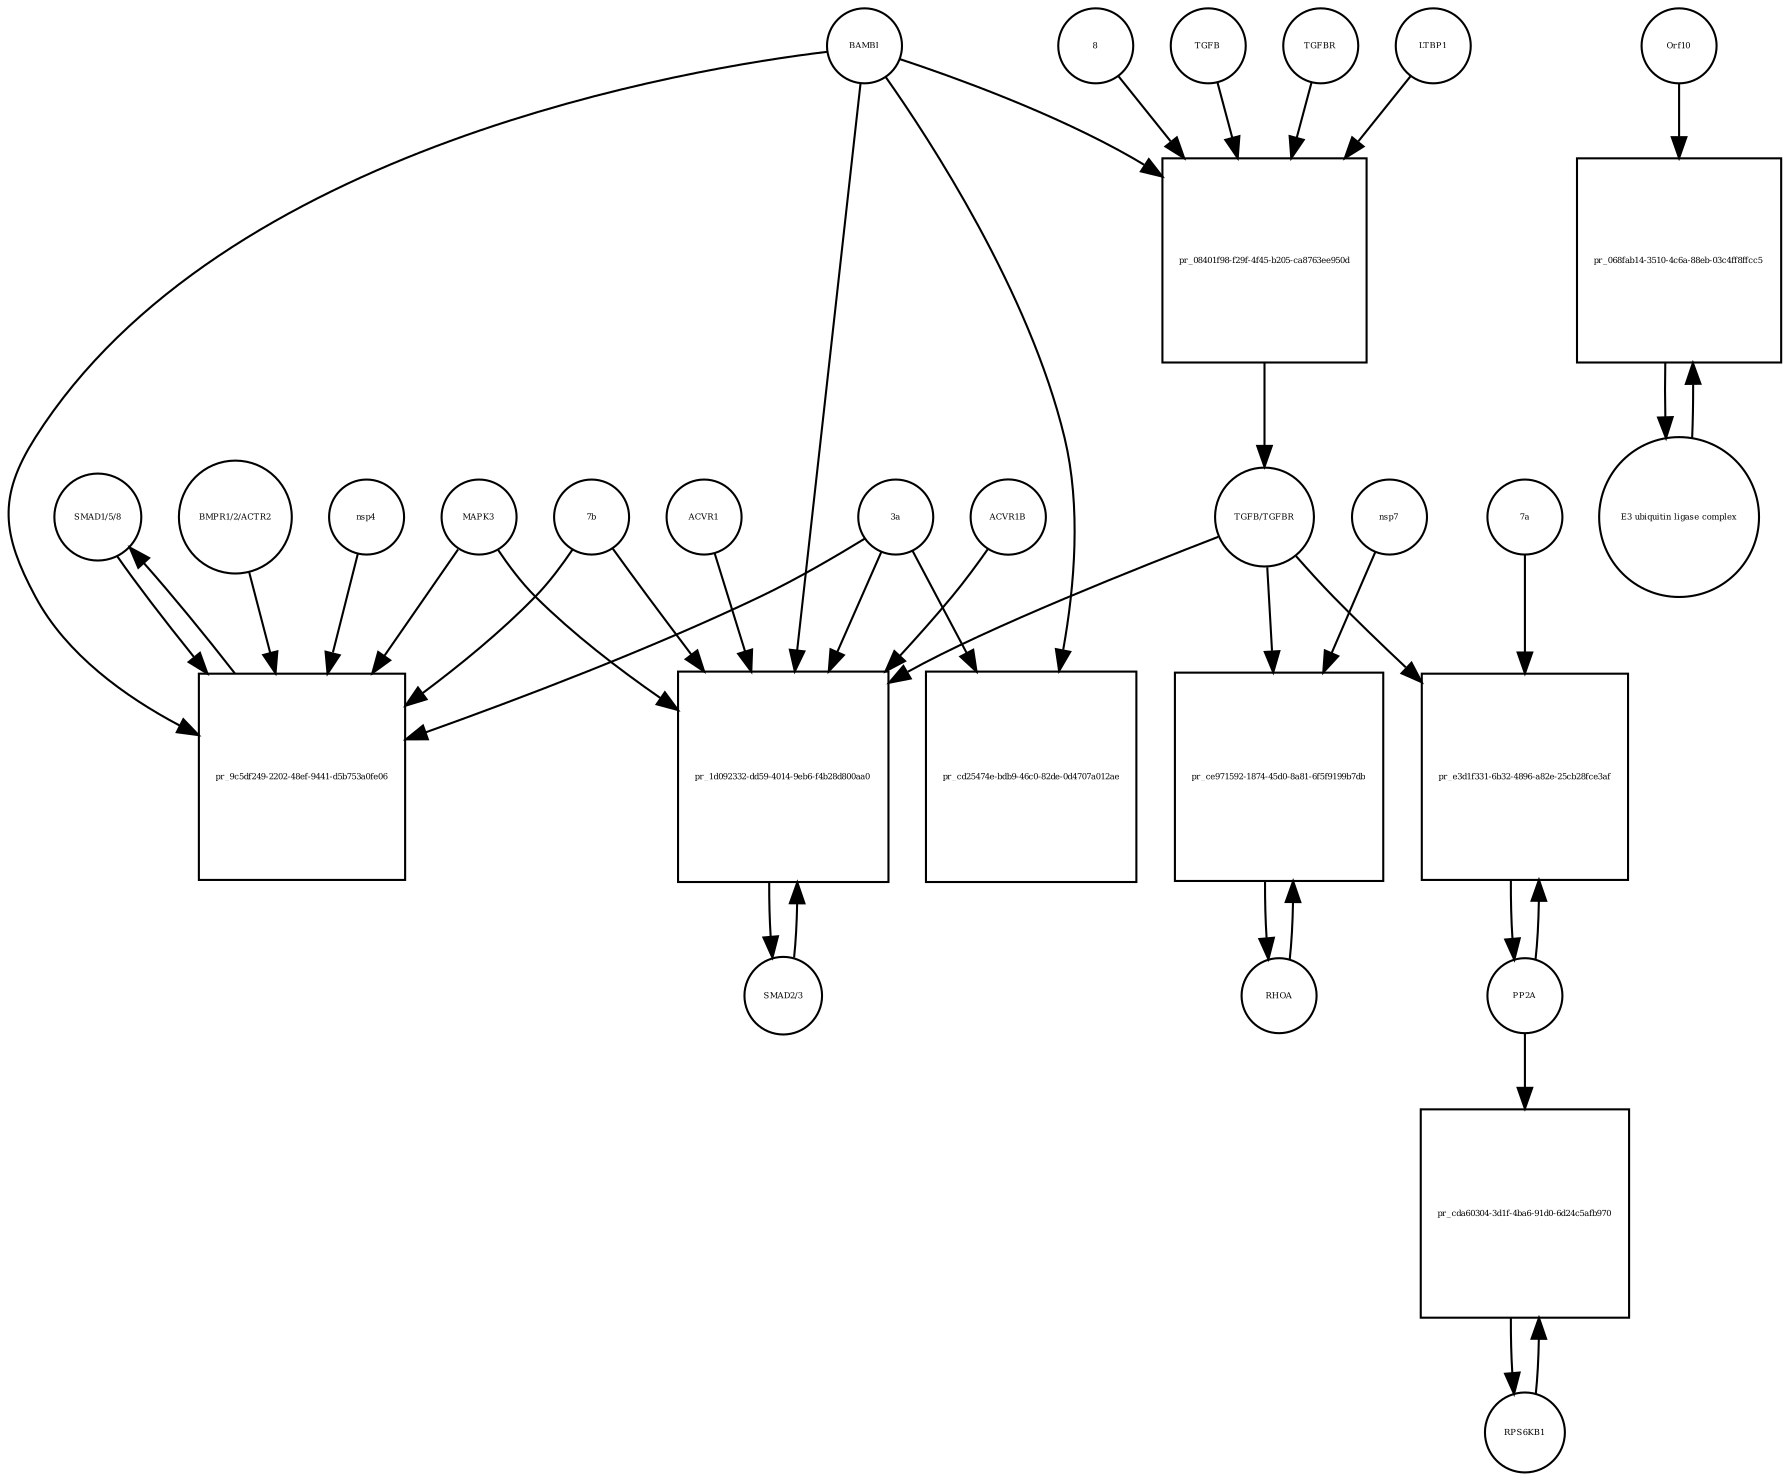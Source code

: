 strict digraph  {
"SMAD1/5/8" [annotation="", bipartite=0, cls=complex, fontsize=4, label="SMAD1/5/8", shape=circle];
"pr_9c5df249-2202-48ef-9441-d5b753a0fe06" [annotation="", bipartite=1, cls=process, fontsize=4, label="pr_9c5df249-2202-48ef-9441-d5b753a0fe06", shape=square];
BAMBI [annotation="", bipartite=0, cls=macromolecule, fontsize=4, label=BAMBI, shape=circle];
"BMPR1/2/ACTR2" [annotation="", bipartite=0, cls=complex, fontsize=4, label="BMPR1/2/ACTR2", shape=circle];
MAPK3 [annotation="", bipartite=0, cls=macromolecule, fontsize=4, label=MAPK3, shape=circle];
"3a" [annotation="", bipartite=0, cls=macromolecule, fontsize=4, label="3a", shape=circle];
"7b" [annotation="", bipartite=0, cls=macromolecule, fontsize=4, label="7b", shape=circle];
nsp4 [annotation="", bipartite=0, cls=macromolecule, fontsize=4, label=nsp4, shape=circle];
"SMAD2/3" [annotation="", bipartite=0, cls=complex, fontsize=4, label="SMAD2/3", shape=circle];
"pr_1d092332-dd59-4014-9eb6-f4b28d800aa0" [annotation="", bipartite=1, cls=process, fontsize=4, label="pr_1d092332-dd59-4014-9eb6-f4b28d800aa0", shape=square];
"TGFB/TGFBR" [annotation="", bipartite=0, cls=complex, fontsize=4, label="TGFB/TGFBR", shape=circle];
ACVR1 [annotation="", bipartite=0, cls=macromolecule, fontsize=4, label=ACVR1, shape=circle];
ACVR1B [annotation="", bipartite=0, cls=macromolecule, fontsize=4, label=ACVR1B, shape=circle];
RHOA [annotation="", bipartite=0, cls=macromolecule, fontsize=4, label=RHOA, shape=circle];
"pr_ce971592-1874-45d0-8a81-6f5f9199b7db" [annotation="", bipartite=1, cls=process, fontsize=4, label="pr_ce971592-1874-45d0-8a81-6f5f9199b7db", shape=square];
nsp7 [annotation="", bipartite=0, cls=macromolecule, fontsize=4, label=nsp7, shape=circle];
PP2A [annotation="", bipartite=0, cls=complex, fontsize=4, label=PP2A, shape=circle];
"pr_e3d1f331-6b32-4896-a82e-25cb28fce3af" [annotation="", bipartite=1, cls=process, fontsize=4, label="pr_e3d1f331-6b32-4896-a82e-25cb28fce3af", shape=square];
"7a" [annotation="", bipartite=0, cls=macromolecule, fontsize=4, label="7a", shape=circle];
RPS6KB1 [annotation="", bipartite=0, cls=macromolecule, fontsize=4, label=RPS6KB1, shape=circle];
"pr_cda60304-3d1f-4ba6-91d0-6d24c5afb970" [annotation="", bipartite=1, cls=process, fontsize=4, label="pr_cda60304-3d1f-4ba6-91d0-6d24c5afb970", shape=square];
"pr_cd25474e-bdb9-46c0-82de-0d4707a012ae" [annotation="", bipartite=1, cls=process, fontsize=4, label="pr_cd25474e-bdb9-46c0-82de-0d4707a012ae", shape=square];
TGFB [annotation="", bipartite=0, cls=macromolecule, fontsize=4, label=TGFB, shape=circle];
"pr_08401f98-f29f-4f45-b205-ca8763ee950d" [annotation="", bipartite=1, cls=process, fontsize=4, label="pr_08401f98-f29f-4f45-b205-ca8763ee950d", shape=square];
TGFBR [annotation="", bipartite=0, cls=complex, fontsize=4, label=TGFBR, shape=circle];
LTBP1 [annotation="", bipartite=0, cls=macromolecule, fontsize=4, label=LTBP1, shape=circle];
8 [annotation="", bipartite=0, cls=macromolecule, fontsize=4, label=8, shape=circle];
Orf10 [annotation=urn_miriam_ncbiprotein_BCD58762, bipartite=0, cls=macromolecule, fontsize=4, label=Orf10, shape=circle];
"pr_068fab14-3510-4c6a-88eb-03c4ff8ffcc5" [annotation="", bipartite=1, cls=process, fontsize=4, label="pr_068fab14-3510-4c6a-88eb-03c4ff8ffcc5", shape=square];
"E3 ubiquitin ligase complex" [annotation="", bipartite=0, cls=complex, fontsize=4, label="E3 ubiquitin ligase complex", shape=circle];
"SMAD1/5/8" -> "pr_9c5df249-2202-48ef-9441-d5b753a0fe06"  [annotation="", interaction_type=consumption];
"pr_9c5df249-2202-48ef-9441-d5b753a0fe06" -> "SMAD1/5/8"  [annotation="", interaction_type=production];
BAMBI -> "pr_9c5df249-2202-48ef-9441-d5b753a0fe06"  [annotation="urn_miriam_doi_10.1101%2F2020.06.17.156455", interaction_type=inhibition];
BAMBI -> "pr_1d092332-dd59-4014-9eb6-f4b28d800aa0"  [annotation="urn_miriam_doi_10.1101%2F2020.06.17.156455", interaction_type=inhibition];
BAMBI -> "pr_cd25474e-bdb9-46c0-82de-0d4707a012ae"  [annotation="", interaction_type=consumption];
BAMBI -> "pr_08401f98-f29f-4f45-b205-ca8763ee950d"  [annotation="urn_miriam_doi_10.1101%2F2020.06.17.156455", interaction_type=inhibition];
"BMPR1/2/ACTR2" -> "pr_9c5df249-2202-48ef-9441-d5b753a0fe06"  [annotation="urn_miriam_doi_10.1101%2F2020.06.17.156455", interaction_type=catalysis];
MAPK3 -> "pr_9c5df249-2202-48ef-9441-d5b753a0fe06"  [annotation="urn_miriam_doi_10.1101%2F2020.06.17.156455", interaction_type=inhibition];
MAPK3 -> "pr_1d092332-dd59-4014-9eb6-f4b28d800aa0"  [annotation="urn_miriam_doi_10.1101%2F2020.06.17.156455", interaction_type=inhibition];
"3a" -> "pr_9c5df249-2202-48ef-9441-d5b753a0fe06"  [annotation="urn_miriam_doi_10.1101%2F2020.06.17.156455", interaction_type=stimulation];
"3a" -> "pr_1d092332-dd59-4014-9eb6-f4b28d800aa0"  [annotation="urn_miriam_doi_10.1101%2F2020.06.17.156455", interaction_type=stimulation];
"3a" -> "pr_cd25474e-bdb9-46c0-82de-0d4707a012ae"  [annotation="urn_miriam_doi_10.1101%2F2020.06.17.156455", interaction_type=stimulation];
"7b" -> "pr_9c5df249-2202-48ef-9441-d5b753a0fe06"  [annotation="urn_miriam_doi_10.1101%2F2020.06.17.156455", interaction_type=stimulation];
"7b" -> "pr_1d092332-dd59-4014-9eb6-f4b28d800aa0"  [annotation="urn_miriam_doi_10.1101%2F2020.06.17.156455", interaction_type=stimulation];
nsp4 -> "pr_9c5df249-2202-48ef-9441-d5b753a0fe06"  [annotation="urn_miriam_doi_10.1101%2F2020.06.17.156455", interaction_type=stimulation];
"SMAD2/3" -> "pr_1d092332-dd59-4014-9eb6-f4b28d800aa0"  [annotation="", interaction_type=consumption];
"pr_1d092332-dd59-4014-9eb6-f4b28d800aa0" -> "SMAD2/3"  [annotation="", interaction_type=production];
"TGFB/TGFBR" -> "pr_1d092332-dd59-4014-9eb6-f4b28d800aa0"  [annotation="urn_miriam_doi_10.1101%2F2020.06.17.156455", interaction_type=stimulation];
"TGFB/TGFBR" -> "pr_ce971592-1874-45d0-8a81-6f5f9199b7db"  [annotation="urn_miriam_doi_10.1101%2F2020.06.17.156455", interaction_type=stimulation];
"TGFB/TGFBR" -> "pr_e3d1f331-6b32-4896-a82e-25cb28fce3af"  [annotation="urn_miriam_doi_10.1101%2F2020.03.31.019216", interaction_type=stimulation];
ACVR1 -> "pr_1d092332-dd59-4014-9eb6-f4b28d800aa0"  [annotation="urn_miriam_doi_10.1101%2F2020.06.17.156455", interaction_type=catalysis];
ACVR1B -> "pr_1d092332-dd59-4014-9eb6-f4b28d800aa0"  [annotation="urn_miriam_doi_10.1101%2F2020.06.17.156455", interaction_type=catalysis];
RHOA -> "pr_ce971592-1874-45d0-8a81-6f5f9199b7db"  [annotation="", interaction_type=consumption];
"pr_ce971592-1874-45d0-8a81-6f5f9199b7db" -> RHOA  [annotation="", interaction_type=production];
nsp7 -> "pr_ce971592-1874-45d0-8a81-6f5f9199b7db"  [annotation="urn_miriam_doi_10.1101%2F2020.06.17.156455", interaction_type=stimulation];
PP2A -> "pr_e3d1f331-6b32-4896-a82e-25cb28fce3af"  [annotation="", interaction_type=consumption];
PP2A -> "pr_cda60304-3d1f-4ba6-91d0-6d24c5afb970"  [annotation="", interaction_type=catalysis];
"pr_e3d1f331-6b32-4896-a82e-25cb28fce3af" -> PP2A  [annotation="", interaction_type=production];
"7a" -> "pr_e3d1f331-6b32-4896-a82e-25cb28fce3af"  [annotation="urn_miriam_doi_10.1101%2F2020.03.31.019216", interaction_type=stimulation];
RPS6KB1 -> "pr_cda60304-3d1f-4ba6-91d0-6d24c5afb970"  [annotation="", interaction_type=consumption];
"pr_cda60304-3d1f-4ba6-91d0-6d24c5afb970" -> RPS6KB1  [annotation="", interaction_type=production];
TGFB -> "pr_08401f98-f29f-4f45-b205-ca8763ee950d"  [annotation="", interaction_type=consumption];
"pr_08401f98-f29f-4f45-b205-ca8763ee950d" -> "TGFB/TGFBR"  [annotation="", interaction_type=production];
TGFBR -> "pr_08401f98-f29f-4f45-b205-ca8763ee950d"  [annotation="", interaction_type=consumption];
LTBP1 -> "pr_08401f98-f29f-4f45-b205-ca8763ee950d"  [annotation="urn_miriam_doi_10.1101%2F2020.06.17.156455", interaction_type=inhibition];
8 -> "pr_08401f98-f29f-4f45-b205-ca8763ee950d"  [annotation="urn_miriam_doi_10.1101%2F2020.06.17.156455", interaction_type=stimulation];
Orf10 -> "pr_068fab14-3510-4c6a-88eb-03c4ff8ffcc5"  [annotation="", interaction_type=consumption];
"pr_068fab14-3510-4c6a-88eb-03c4ff8ffcc5" -> "E3 ubiquitin ligase complex"  [annotation="", interaction_type=production];
"E3 ubiquitin ligase complex" -> "pr_068fab14-3510-4c6a-88eb-03c4ff8ffcc5"  [annotation="", interaction_type=consumption];
}
